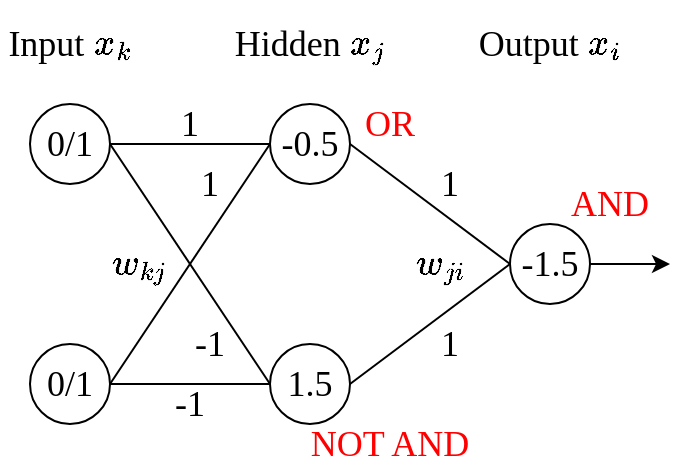 <mxfile version="12.4.2" type="device" pages="1"><diagram id="Sm9QQEw_vv0g4sZMthbO" name="Q4"><mxGraphModel dx="1230" dy="1063" grid="1" gridSize="10" guides="1" tooltips="1" connect="1" arrows="1" fold="1" page="1" pageScale="1" pageWidth="827" pageHeight="1169" math="1" shadow="0"><root><mxCell id="0"/><mxCell id="1" parent="0"/><mxCell id="uRk9j3tTJNqDiLKm_9Tu-6" style="edgeStyle=orthogonalEdgeStyle;rounded=0;orthogonalLoop=1;jettySize=auto;html=1;exitX=1;exitY=0.5;exitDx=0;exitDy=0;entryX=0;entryY=0.5;entryDx=0;entryDy=0;endArrow=none;endFill=0;fontFamily=Caribli;fontSize=18;" edge="1" parent="1" source="uRk9j3tTJNqDiLKm_9Tu-1" target="uRk9j3tTJNqDiLKm_9Tu-3"><mxGeometry relative="1" as="geometry"/></mxCell><mxCell id="uRk9j3tTJNqDiLKm_9Tu-7" style="rounded=0;orthogonalLoop=1;jettySize=auto;html=1;exitX=1;exitY=0.5;exitDx=0;exitDy=0;entryX=0;entryY=0.5;entryDx=0;entryDy=0;endArrow=none;endFill=0;fontFamily=Caribli;fontSize=18;" edge="1" parent="1" source="uRk9j3tTJNqDiLKm_9Tu-1" target="uRk9j3tTJNqDiLKm_9Tu-4"><mxGeometry relative="1" as="geometry"/></mxCell><mxCell id="uRk9j3tTJNqDiLKm_9Tu-1" value="0/1" style="ellipse;whiteSpace=wrap;html=1;aspect=fixed;fontFamily=Caribli;fontSize=18;" vertex="1" parent="1"><mxGeometry x="240" y="320" width="40" height="40" as="geometry"/></mxCell><mxCell id="uRk9j3tTJNqDiLKm_9Tu-8" style="edgeStyle=none;rounded=0;orthogonalLoop=1;jettySize=auto;html=1;exitX=1;exitY=0.5;exitDx=0;exitDy=0;endArrow=none;endFill=0;fontFamily=Caribli;fontSize=18;" edge="1" parent="1" source="uRk9j3tTJNqDiLKm_9Tu-2"><mxGeometry relative="1" as="geometry"><mxPoint x="360" y="340" as="targetPoint"/></mxGeometry></mxCell><mxCell id="uRk9j3tTJNqDiLKm_9Tu-9" style="edgeStyle=none;rounded=0;orthogonalLoop=1;jettySize=auto;html=1;exitX=1;exitY=0.5;exitDx=0;exitDy=0;entryX=0;entryY=0.5;entryDx=0;entryDy=0;endArrow=none;endFill=0;fontFamily=Caribli;fontSize=18;" edge="1" parent="1" source="uRk9j3tTJNqDiLKm_9Tu-2" target="uRk9j3tTJNqDiLKm_9Tu-4"><mxGeometry relative="1" as="geometry"/></mxCell><mxCell id="uRk9j3tTJNqDiLKm_9Tu-2" value="0/1" style="ellipse;whiteSpace=wrap;html=1;aspect=fixed;fontFamily=Caribli;fontSize=18;" vertex="1" parent="1"><mxGeometry x="240" y="440" width="40" height="40" as="geometry"/></mxCell><mxCell id="uRk9j3tTJNqDiLKm_9Tu-10" style="edgeStyle=none;rounded=0;orthogonalLoop=1;jettySize=auto;html=1;exitX=1;exitY=0.5;exitDx=0;exitDy=0;entryX=0;entryY=0.5;entryDx=0;entryDy=0;endArrow=none;endFill=0;fontFamily=Caribli;fontSize=18;" edge="1" parent="1" source="uRk9j3tTJNqDiLKm_9Tu-3" target="uRk9j3tTJNqDiLKm_9Tu-5"><mxGeometry relative="1" as="geometry"/></mxCell><mxCell id="uRk9j3tTJNqDiLKm_9Tu-3" value="-0.5" style="ellipse;whiteSpace=wrap;html=1;aspect=fixed;fontFamily=Caribli;fontSize=18;" vertex="1" parent="1"><mxGeometry x="360" y="320" width="40" height="40" as="geometry"/></mxCell><mxCell id="uRk9j3tTJNqDiLKm_9Tu-11" style="edgeStyle=none;rounded=0;orthogonalLoop=1;jettySize=auto;html=1;exitX=1;exitY=0.5;exitDx=0;exitDy=0;endArrow=none;endFill=0;fontFamily=Caribli;fontSize=18;" edge="1" parent="1" source="uRk9j3tTJNqDiLKm_9Tu-4"><mxGeometry relative="1" as="geometry"><mxPoint x="480" y="400" as="targetPoint"/></mxGeometry></mxCell><mxCell id="uRk9j3tTJNqDiLKm_9Tu-4" value="1.5" style="ellipse;whiteSpace=wrap;html=1;aspect=fixed;fontFamily=Caribli;fontSize=18;" vertex="1" parent="1"><mxGeometry x="360" y="440" width="40" height="40" as="geometry"/></mxCell><mxCell id="uRk9j3tTJNqDiLKm_9Tu-12" style="edgeStyle=none;rounded=0;orthogonalLoop=1;jettySize=auto;html=1;exitX=1;exitY=0.5;exitDx=0;exitDy=0;endArrow=classic;endFill=1;fontFamily=Caribli;fontSize=18;" edge="1" parent="1" source="uRk9j3tTJNqDiLKm_9Tu-5"><mxGeometry relative="1" as="geometry"><mxPoint x="560" y="400" as="targetPoint"/></mxGeometry></mxCell><mxCell id="uRk9j3tTJNqDiLKm_9Tu-5" value="-1.5" style="ellipse;whiteSpace=wrap;html=1;aspect=fixed;fontFamily=Caribli;fontSize=18;" vertex="1" parent="1"><mxGeometry x="480" y="380" width="40" height="40" as="geometry"/></mxCell><mxCell id="uRk9j3tTJNqDiLKm_9Tu-13" value="1" style="text;html=1;strokeColor=none;fillColor=none;align=center;verticalAlign=middle;whiteSpace=wrap;rounded=0;fontFamily=Caribli;fontSize=18;" vertex="1" parent="1"><mxGeometry x="300" y="320" width="40" height="20" as="geometry"/></mxCell><mxCell id="uRk9j3tTJNqDiLKm_9Tu-14" value="1" style="text;html=1;strokeColor=none;fillColor=none;align=center;verticalAlign=middle;whiteSpace=wrap;rounded=0;fontFamily=Caribli;fontSize=18;" vertex="1" parent="1"><mxGeometry x="310" y="350" width="40" height="20" as="geometry"/></mxCell><mxCell id="uRk9j3tTJNqDiLKm_9Tu-15" value="-1" style="text;html=1;strokeColor=none;fillColor=none;align=center;verticalAlign=middle;whiteSpace=wrap;rounded=0;fontFamily=Caribli;fontSize=18;" vertex="1" parent="1"><mxGeometry x="310" y="430" width="40" height="20" as="geometry"/></mxCell><mxCell id="uRk9j3tTJNqDiLKm_9Tu-17" value="-1" style="text;html=1;strokeColor=none;fillColor=none;align=center;verticalAlign=middle;whiteSpace=wrap;rounded=0;fontFamily=Caribli;fontSize=18;" vertex="1" parent="1"><mxGeometry x="300" y="460" width="40" height="20" as="geometry"/></mxCell><mxCell id="uRk9j3tTJNqDiLKm_9Tu-19" value="1" style="text;html=1;strokeColor=none;fillColor=none;align=center;verticalAlign=middle;whiteSpace=wrap;rounded=0;fontFamily=Caribli;fontSize=18;" vertex="1" parent="1"><mxGeometry x="430" y="350" width="40" height="20" as="geometry"/></mxCell><mxCell id="uRk9j3tTJNqDiLKm_9Tu-20" value="1" style="text;html=1;strokeColor=none;fillColor=none;align=center;verticalAlign=middle;whiteSpace=wrap;rounded=0;fontFamily=Caribli;fontSize=18;" vertex="1" parent="1"><mxGeometry x="430" y="430" width="40" height="20" as="geometry"/></mxCell><mxCell id="uRk9j3tTJNqDiLKm_9Tu-21" value="Input `x_k`" style="text;html=1;strokeColor=none;fillColor=none;align=center;verticalAlign=middle;whiteSpace=wrap;rounded=0;fontFamily=Caribli;fontSize=18;" vertex="1" parent="1"><mxGeometry x="225" y="280" width="70" height="20" as="geometry"/></mxCell><mxCell id="uRk9j3tTJNqDiLKm_9Tu-22" value="Hidden `x_j`" style="text;html=1;strokeColor=none;fillColor=none;align=center;verticalAlign=middle;whiteSpace=wrap;rounded=0;fontFamily=Caribli;fontSize=18;" vertex="1" parent="1"><mxGeometry x="335" y="280" width="90" height="20" as="geometry"/></mxCell><mxCell id="uRk9j3tTJNqDiLKm_9Tu-23" value="Output `x_i`" style="text;html=1;strokeColor=none;fillColor=none;align=center;verticalAlign=middle;whiteSpace=wrap;rounded=0;fontFamily=Caribli;fontSize=18;" vertex="1" parent="1"><mxGeometry x="460" y="280" width="80" height="20" as="geometry"/></mxCell><mxCell id="uRk9j3tTJNqDiLKm_9Tu-25" value="OR" style="text;html=1;strokeColor=none;fillColor=none;align=center;verticalAlign=middle;whiteSpace=wrap;rounded=0;fontFamily=Caribli;fontSize=18;fontColor=#FF0000;" vertex="1" parent="1"><mxGeometry x="400" y="320" width="40" height="20" as="geometry"/></mxCell><mxCell id="uRk9j3tTJNqDiLKm_9Tu-26" value="NOT AND" style="text;html=1;strokeColor=none;fillColor=none;align=center;verticalAlign=middle;whiteSpace=wrap;rounded=0;fontFamily=Caribli;fontSize=18;fontColor=#FF0000;" vertex="1" parent="1"><mxGeometry x="375" y="480" width="90" height="20" as="geometry"/></mxCell><mxCell id="uRk9j3tTJNqDiLKm_9Tu-27" value="AND" style="text;html=1;strokeColor=none;fillColor=none;align=center;verticalAlign=middle;whiteSpace=wrap;rounded=0;fontFamily=Caribli;fontSize=18;fontColor=#FF0000;" vertex="1" parent="1"><mxGeometry x="500" y="360" width="60" height="20" as="geometry"/></mxCell><mxCell id="uRk9j3tTJNqDiLKm_9Tu-29" value="`w_{kj}`" style="text;html=1;strokeColor=none;fillColor=none;align=center;verticalAlign=middle;whiteSpace=wrap;rounded=0;fontFamily=Caribli;fontSize=18;" vertex="1" parent="1"><mxGeometry x="250" y="390" width="90" height="20" as="geometry"/></mxCell><mxCell id="uRk9j3tTJNqDiLKm_9Tu-30" value="`w_{ji}`" style="text;html=1;strokeColor=none;fillColor=none;align=center;verticalAlign=middle;whiteSpace=wrap;rounded=0;fontFamily=Caribli;fontSize=18;" vertex="1" parent="1"><mxGeometry x="400" y="390" width="90" height="20" as="geometry"/></mxCell></root></mxGraphModel></diagram></mxfile>